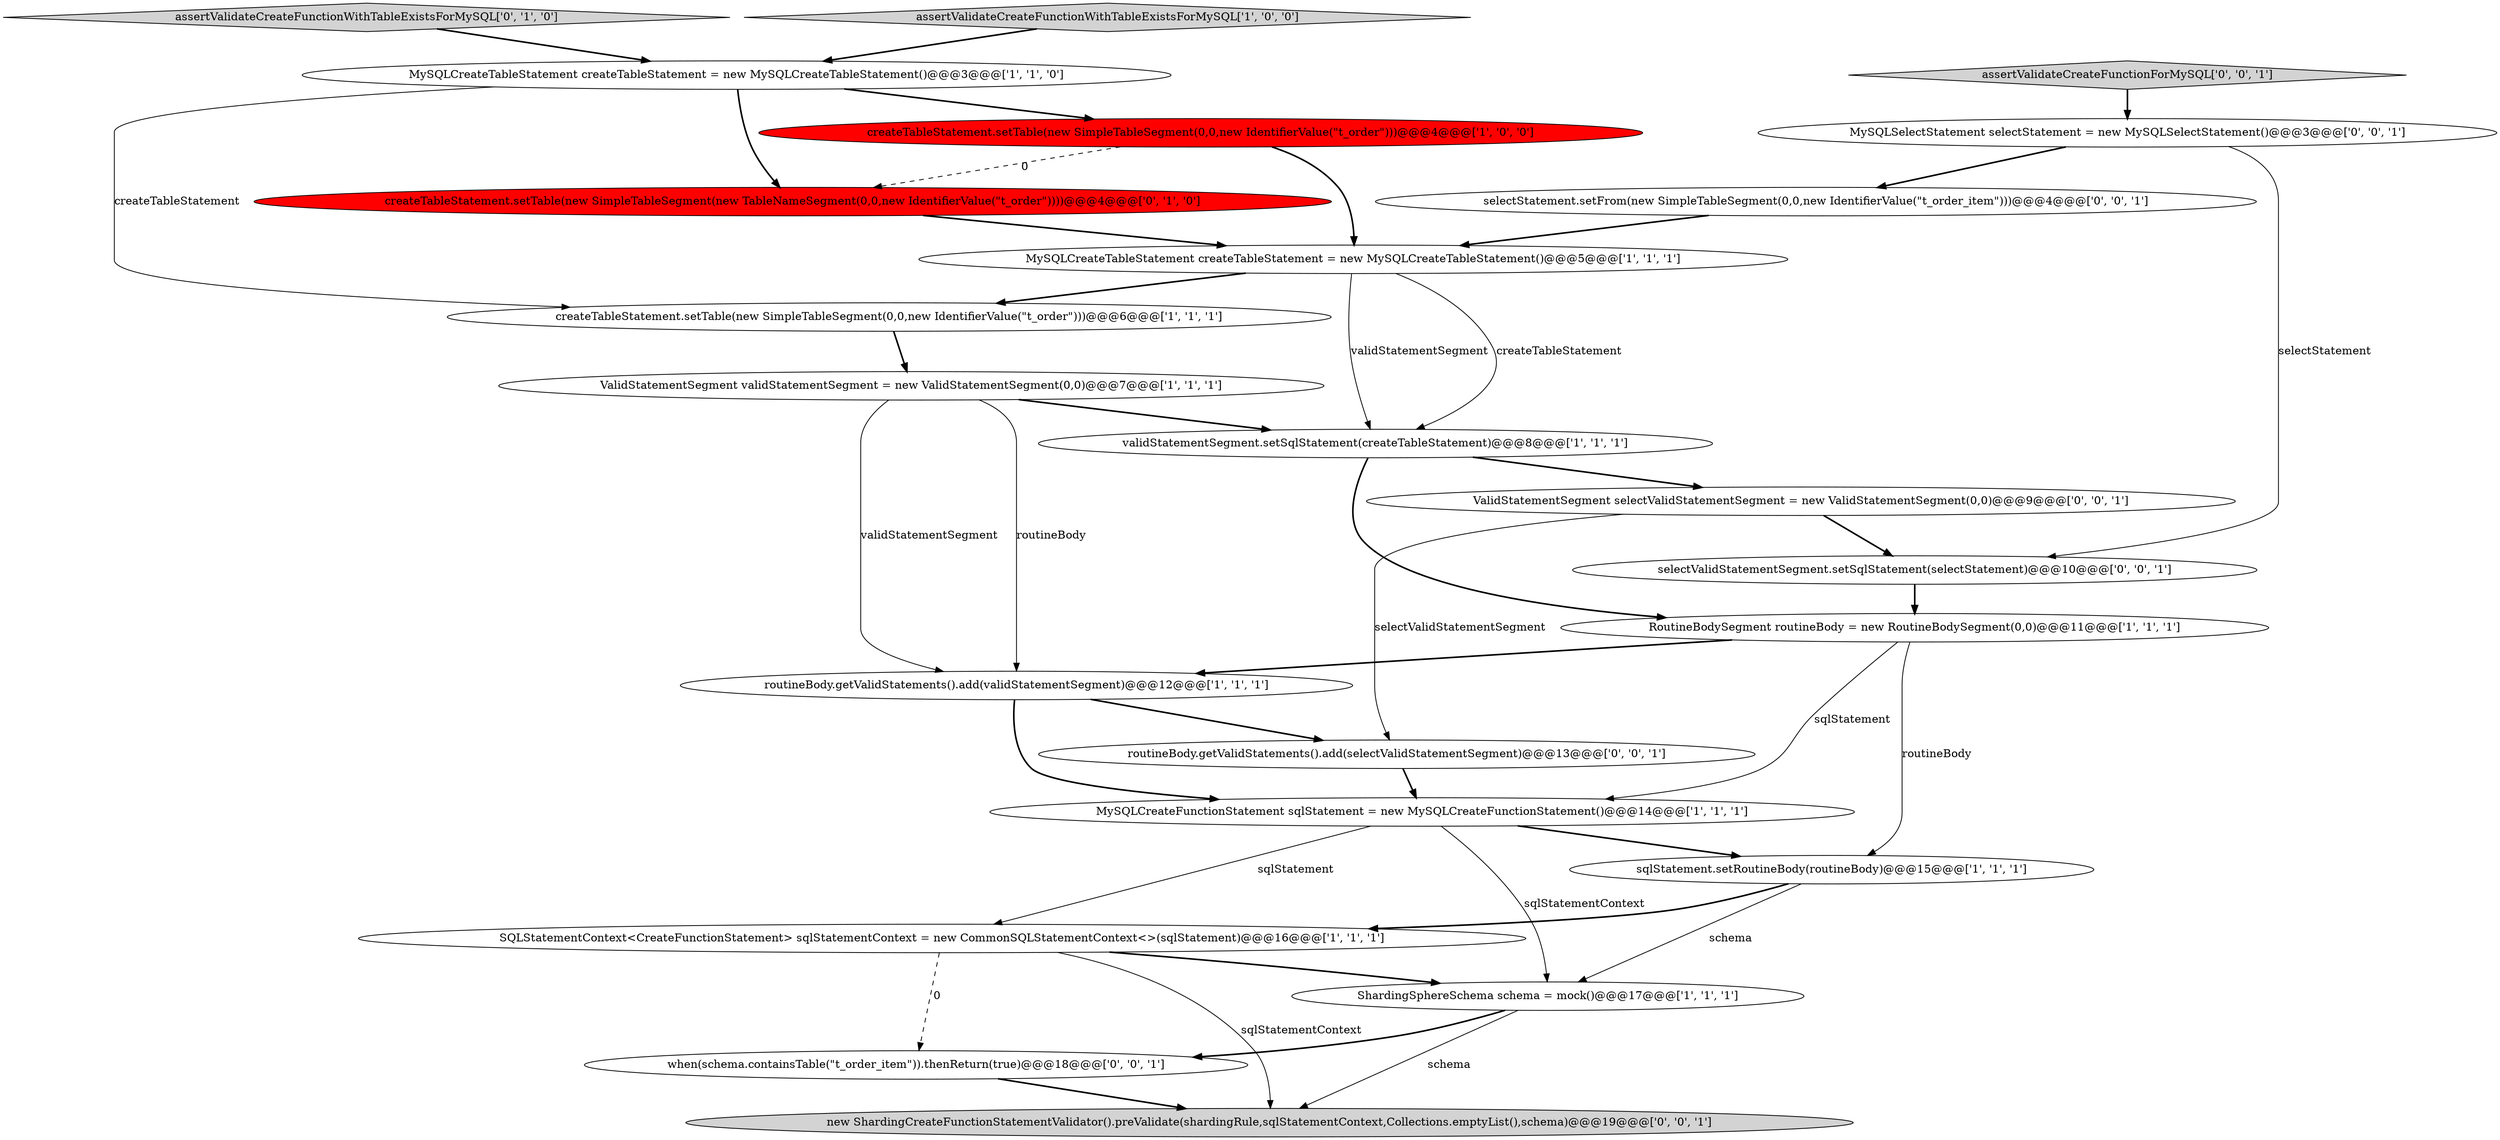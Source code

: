 digraph {
22 [style = filled, label = "when(schema.containsTable(\"t_order_item\")).thenReturn(true)@@@18@@@['0', '0', '1']", fillcolor = white, shape = ellipse image = "AAA0AAABBB3BBB"];
9 [style = filled, label = "MySQLCreateTableStatement createTableStatement = new MySQLCreateTableStatement()@@@3@@@['1', '1', '0']", fillcolor = white, shape = ellipse image = "AAA0AAABBB1BBB"];
14 [style = filled, label = "assertValidateCreateFunctionWithTableExistsForMySQL['0', '1', '0']", fillcolor = lightgray, shape = diamond image = "AAA0AAABBB2BBB"];
11 [style = filled, label = "assertValidateCreateFunctionWithTableExistsForMySQL['1', '0', '0']", fillcolor = lightgray, shape = diamond image = "AAA0AAABBB1BBB"];
5 [style = filled, label = "routineBody.getValidStatements().add(validStatementSegment)@@@12@@@['1', '1', '1']", fillcolor = white, shape = ellipse image = "AAA0AAABBB1BBB"];
18 [style = filled, label = "routineBody.getValidStatements().add(selectValidStatementSegment)@@@13@@@['0', '0', '1']", fillcolor = white, shape = ellipse image = "AAA0AAABBB3BBB"];
3 [style = filled, label = "ShardingSphereSchema schema = mock()@@@17@@@['1', '1', '1']", fillcolor = white, shape = ellipse image = "AAA0AAABBB1BBB"];
8 [style = filled, label = "RoutineBodySegment routineBody = new RoutineBodySegment(0,0)@@@11@@@['1', '1', '1']", fillcolor = white, shape = ellipse image = "AAA0AAABBB1BBB"];
20 [style = filled, label = "ValidStatementSegment selectValidStatementSegment = new ValidStatementSegment(0,0)@@@9@@@['0', '0', '1']", fillcolor = white, shape = ellipse image = "AAA0AAABBB3BBB"];
6 [style = filled, label = "createTableStatement.setTable(new SimpleTableSegment(0,0,new IdentifierValue(\"t_order\")))@@@4@@@['1', '0', '0']", fillcolor = red, shape = ellipse image = "AAA1AAABBB1BBB"];
0 [style = filled, label = "MySQLCreateFunctionStatement sqlStatement = new MySQLCreateFunctionStatement()@@@14@@@['1', '1', '1']", fillcolor = white, shape = ellipse image = "AAA0AAABBB1BBB"];
17 [style = filled, label = "MySQLSelectStatement selectStatement = new MySQLSelectStatement()@@@3@@@['0', '0', '1']", fillcolor = white, shape = ellipse image = "AAA0AAABBB3BBB"];
21 [style = filled, label = "new ShardingCreateFunctionStatementValidator().preValidate(shardingRule,sqlStatementContext,Collections.emptyList(),schema)@@@19@@@['0', '0', '1']", fillcolor = lightgray, shape = ellipse image = "AAA0AAABBB3BBB"];
1 [style = filled, label = "ValidStatementSegment validStatementSegment = new ValidStatementSegment(0,0)@@@7@@@['1', '1', '1']", fillcolor = white, shape = ellipse image = "AAA0AAABBB1BBB"];
15 [style = filled, label = "assertValidateCreateFunctionForMySQL['0', '0', '1']", fillcolor = lightgray, shape = diamond image = "AAA0AAABBB3BBB"];
4 [style = filled, label = "SQLStatementContext<CreateFunctionStatement> sqlStatementContext = new CommonSQLStatementContext<>(sqlStatement)@@@16@@@['1', '1', '1']", fillcolor = white, shape = ellipse image = "AAA0AAABBB1BBB"];
16 [style = filled, label = "selectValidStatementSegment.setSqlStatement(selectStatement)@@@10@@@['0', '0', '1']", fillcolor = white, shape = ellipse image = "AAA0AAABBB3BBB"];
7 [style = filled, label = "validStatementSegment.setSqlStatement(createTableStatement)@@@8@@@['1', '1', '1']", fillcolor = white, shape = ellipse image = "AAA0AAABBB1BBB"];
2 [style = filled, label = "createTableStatement.setTable(new SimpleTableSegment(0,0,new IdentifierValue(\"t_order\")))@@@6@@@['1', '1', '1']", fillcolor = white, shape = ellipse image = "AAA0AAABBB1BBB"];
10 [style = filled, label = "sqlStatement.setRoutineBody(routineBody)@@@15@@@['1', '1', '1']", fillcolor = white, shape = ellipse image = "AAA0AAABBB1BBB"];
12 [style = filled, label = "MySQLCreateTableStatement createTableStatement = new MySQLCreateTableStatement()@@@5@@@['1', '1', '1']", fillcolor = white, shape = ellipse image = "AAA0AAABBB1BBB"];
13 [style = filled, label = "createTableStatement.setTable(new SimpleTableSegment(new TableNameSegment(0,0,new IdentifierValue(\"t_order\"))))@@@4@@@['0', '1', '0']", fillcolor = red, shape = ellipse image = "AAA1AAABBB2BBB"];
19 [style = filled, label = "selectStatement.setFrom(new SimpleTableSegment(0,0,new IdentifierValue(\"t_order_item\")))@@@4@@@['0', '0', '1']", fillcolor = white, shape = ellipse image = "AAA0AAABBB3BBB"];
4->21 [style = solid, label="sqlStatementContext"];
1->5 [style = solid, label="validStatementSegment"];
4->3 [style = bold, label=""];
16->8 [style = bold, label=""];
19->12 [style = bold, label=""];
2->1 [style = bold, label=""];
10->3 [style = solid, label="schema"];
8->10 [style = solid, label="routineBody"];
22->21 [style = bold, label=""];
17->16 [style = solid, label="selectStatement"];
5->18 [style = bold, label=""];
4->22 [style = dashed, label="0"];
7->20 [style = bold, label=""];
9->2 [style = solid, label="createTableStatement"];
7->8 [style = bold, label=""];
11->9 [style = bold, label=""];
3->22 [style = bold, label=""];
1->7 [style = bold, label=""];
3->21 [style = solid, label="schema"];
17->19 [style = bold, label=""];
9->6 [style = bold, label=""];
0->3 [style = solid, label="sqlStatementContext"];
0->4 [style = solid, label="sqlStatement"];
8->0 [style = solid, label="sqlStatement"];
12->2 [style = bold, label=""];
0->10 [style = bold, label=""];
15->17 [style = bold, label=""];
13->12 [style = bold, label=""];
20->16 [style = bold, label=""];
6->13 [style = dashed, label="0"];
8->5 [style = bold, label=""];
5->0 [style = bold, label=""];
12->7 [style = solid, label="createTableStatement"];
10->4 [style = bold, label=""];
12->7 [style = solid, label="validStatementSegment"];
14->9 [style = bold, label=""];
18->0 [style = bold, label=""];
20->18 [style = solid, label="selectValidStatementSegment"];
1->5 [style = solid, label="routineBody"];
9->13 [style = bold, label=""];
6->12 [style = bold, label=""];
}
